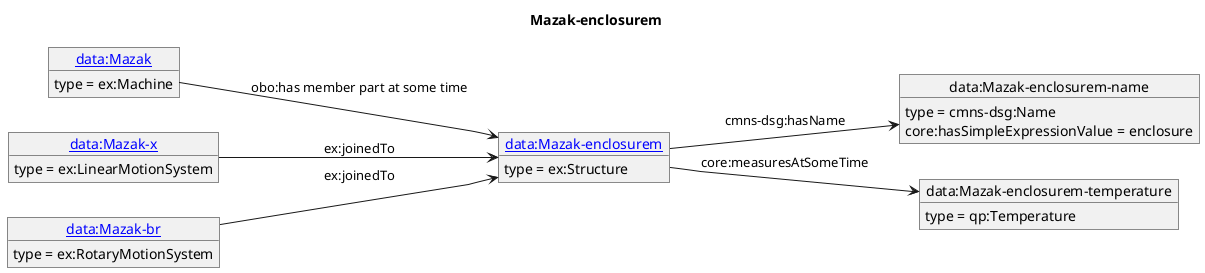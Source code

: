 @startuml
skinparam linetype polyline
left to right direction
title Mazak-enclosurem
object "[[./Mazak-enclosurem.html data:Mazak-enclosurem]]" as o1 {
 type = ex:Structure
 }
object "data:Mazak-enclosurem-name" as o2 {
 type = cmns-dsg:Name
 }
object "data:Mazak-enclosurem-temperature" as o3 {
 type = qp:Temperature
 }
object "[[./Mazak.html data:Mazak]]" as o4 {
 type = ex:Machine
 }
object "[[./Mazak-x.html data:Mazak-x]]" as o5 {
 type = ex:LinearMotionSystem
 }
object "[[./Mazak-br.html data:Mazak-br]]" as o6 {
 type = ex:RotaryMotionSystem
 }
o1 --> o2 : cmns-dsg:hasName
o2 : core:hasSimpleExpressionValue = enclosure
o1 --> o3 : core:measuresAtSomeTime
o4 --> o1 : obo:has member part at some time
o5 --> o1 : ex:joinedTo
o6 --> o1 : ex:joinedTo
@enduml
